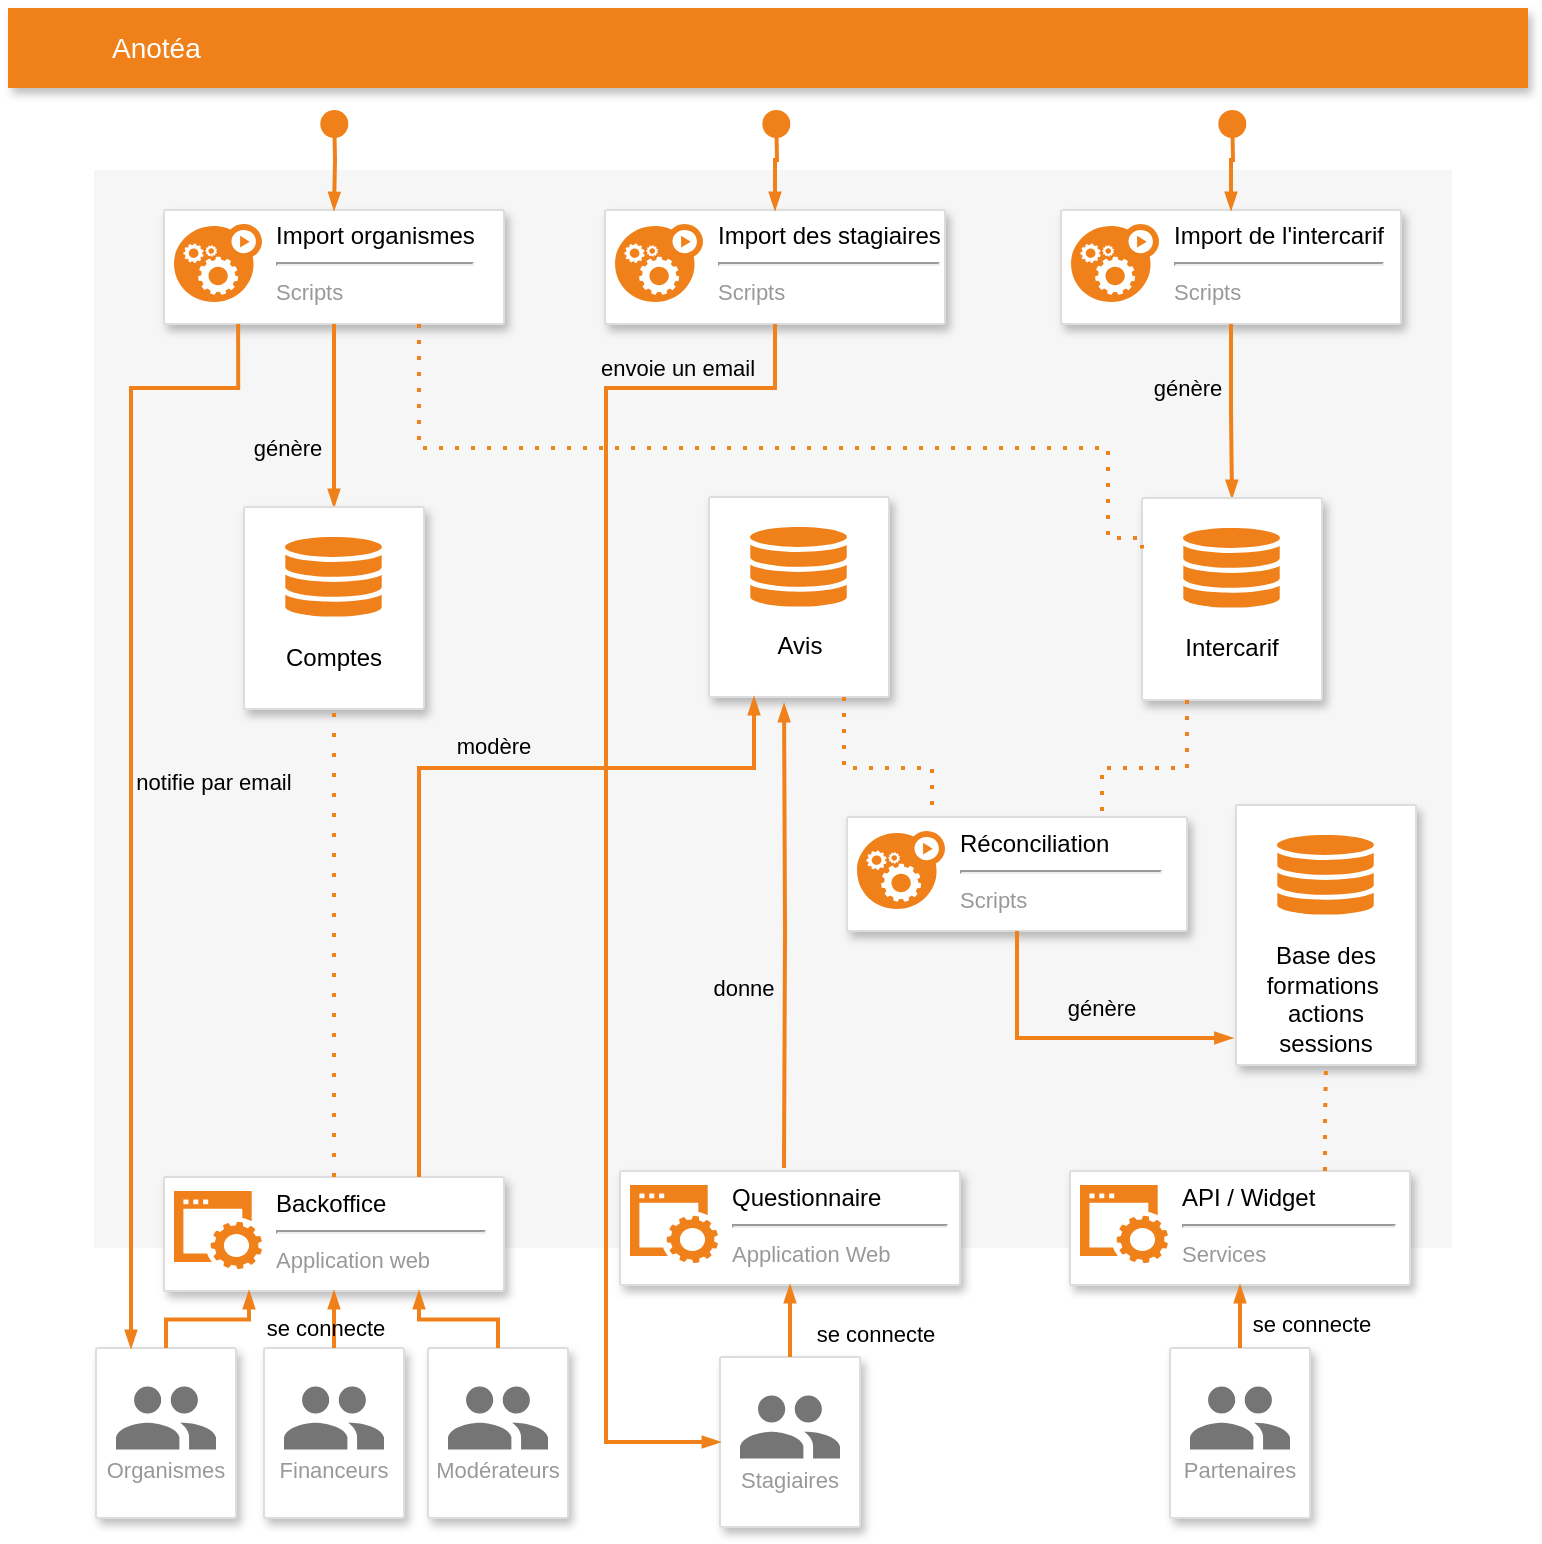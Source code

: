 <mxfile version="12.0.3" type="device" pages="1"><diagram id="f106602c-feb2-e66a-4537-3a34d633f6aa" name="Page-1"><mxGraphModel dx="1021" dy="624" grid="1" gridSize="10" guides="1" tooltips="1" connect="1" arrows="1" fold="1" page="1" pageScale="1" pageWidth="1169" pageHeight="827" background="#ffffff" math="0" shadow="0"><root><mxCell id="0"/><mxCell id="1" parent="0"/><mxCell id="14" value="" style="fillColor=#F6F6F6;strokeColor=none;shadow=0;gradientColor=none;fontSize=14;align=left;spacing=10;fontColor=#717171;9E9E9E;verticalAlign=top;spacingTop=-4;fontStyle=0;spacingLeft=40;html=1;" parent="1" vertex="1"><mxGeometry x="243" y="121" width="679" height="539" as="geometry"/></mxCell><mxCell id="818" value="Anotéa" style="fillColor=#F0801A;strokeColor=none;shadow=1;gradientColor=none;fontSize=14;align=left;spacingLeft=50;fontColor=#ffffff;html=1;" parent="1" vertex="1"><mxGeometry x="200" y="40" width="760" height="40" as="geometry"/></mxCell><mxCell id="slbEmEllGNm7vpvM2xZo-1019" value="" style="strokeColor=#dddddd;fillColor=#ffffff;shadow=1;strokeWidth=1;rounded=1;absoluteArcSize=1;arcSize=2;fontSize=11;fontColor=#9E9E9E;align=center;html=1;" parent="1" vertex="1"><mxGeometry x="726.5" y="141" width="170" height="57" as="geometry"/></mxCell><mxCell id="slbEmEllGNm7vpvM2xZo-1020" value="&lt;font color=&quot;#000000&quot;&gt;Import de l'intercarif&lt;/font&gt;&lt;br&gt;&lt;hr&gt;&lt;font style=&quot;font-size: 11px&quot;&gt;Scripts&lt;/font&gt;" style="dashed=0;connectable=0;html=1;fillColor=#F0801A;strokeColor=none;shape=mxgraph.gcp2.gear_load;part=1;labelPosition=right;verticalLabelPosition=middle;align=left;verticalAlign=top;spacingLeft=5;fontColor=#999999;fontSize=12;spacingTop=-8;" parent="slbEmEllGNm7vpvM2xZo-1019" vertex="1"><mxGeometry width="44" height="39" relative="1" as="geometry"><mxPoint x="5" y="7" as="offset"/></mxGeometry></mxCell><mxCell id="slbEmEllGNm7vpvM2xZo-1035" value="" style="strokeColor=#dddddd;fillColor=#ffffff;shadow=1;strokeWidth=1;rounded=1;absoluteArcSize=1;arcSize=2;fontSize=11;fontColor=#9E9E9E;align=center;html=1;" parent="1" vertex="1"><mxGeometry x="278" y="141" width="170" height="57" as="geometry"/></mxCell><mxCell id="slbEmEllGNm7vpvM2xZo-1036" value="&lt;font color=&quot;#000000&quot;&gt;Import organismes&lt;/font&gt;&lt;br&gt;&lt;hr&gt;&lt;font style=&quot;font-size: 11px&quot;&gt;Scripts&lt;/font&gt;" style="dashed=0;connectable=0;html=1;fillColor=#F0801A;strokeColor=none;shape=mxgraph.gcp2.gear_load;part=1;labelPosition=right;verticalLabelPosition=middle;align=left;verticalAlign=top;spacingLeft=5;fontColor=#999999;fontSize=12;spacingTop=-8;" parent="slbEmEllGNm7vpvM2xZo-1035" vertex="1"><mxGeometry width="44" height="39" relative="1" as="geometry"><mxPoint x="5" y="7" as="offset"/></mxGeometry></mxCell><mxCell id="slbEmEllGNm7vpvM2xZo-1040" style="edgeStyle=orthogonalEdgeStyle;rounded=0;elbow=vertical;html=1;labelBackgroundColor=none;startFill=1;startSize=4;endArrow=blockThin;endFill=1;endSize=4;jettySize=auto;orthogonalLoop=1;strokeColor=#F0801A;strokeWidth=2;fontSize=12;fontColor=#000000;align=left;dashed=0;entryX=0.5;entryY=0;entryDx=0;entryDy=0;" parent="1" source="slbEmEllGNm7vpvM2xZo-1019" target="slbEmEllGNm7vpvM2xZo-1075" edge="1"><mxGeometry relative="1" as="geometry"><mxPoint x="370" y="256" as="sourcePoint"/><mxPoint x="496" y="339.667" as="targetPoint"/></mxGeometry></mxCell><mxCell id="slbEmEllGNm7vpvM2xZo-1041" style="edgeStyle=orthogonalEdgeStyle;rounded=0;elbow=vertical;html=1;labelBackgroundColor=none;startFill=1;startSize=4;endArrow=blockThin;endFill=1;endSize=4;jettySize=auto;orthogonalLoop=1;strokeColor=#F0801A;strokeWidth=2;fontSize=12;fontColor=#000000;align=left;dashed=0;exitX=0.5;exitY=1;exitDx=0;exitDy=0;entryX=0.5;entryY=0;entryDx=0;entryDy=0;" parent="1" source="slbEmEllGNm7vpvM2xZo-1035" target="slbEmEllGNm7vpvM2xZo-1073" edge="1"><mxGeometry relative="1" as="geometry"><Array as="points"/><mxPoint x="380" y="266" as="sourcePoint"/><mxPoint x="492" y="264" as="targetPoint"/></mxGeometry></mxCell><mxCell id="slbEmEllGNm7vpvM2xZo-1048" value="" style="strokeColor=#dddddd;fillColor=#ffffff;shadow=1;strokeWidth=1;rounded=1;absoluteArcSize=1;arcSize=2;fontSize=11;fontColor=#9E9E9E;align=center;html=1;" parent="1" vertex="1"><mxGeometry x="498.5" y="141" width="170" height="57" as="geometry"/></mxCell><mxCell id="slbEmEllGNm7vpvM2xZo-1049" value="&lt;font color=&quot;#000000&quot;&gt;Import des stagiaires&lt;/font&gt;&lt;br&gt;&lt;hr&gt;&lt;font style=&quot;font-size: 11px&quot;&gt;Scripts&lt;/font&gt;" style="dashed=0;connectable=0;html=1;fillColor=#F0801A;strokeColor=none;shape=mxgraph.gcp2.gear_load;part=1;labelPosition=right;verticalLabelPosition=middle;align=left;verticalAlign=top;spacingLeft=5;fontColor=#999999;fontSize=12;spacingTop=-8;" parent="slbEmEllGNm7vpvM2xZo-1048" vertex="1"><mxGeometry width="44" height="39" relative="1" as="geometry"><mxPoint x="5" y="7" as="offset"/></mxGeometry></mxCell><mxCell id="slbEmEllGNm7vpvM2xZo-1050" value="" style="strokeColor=#dddddd;fillColor=#ffffff;shadow=1;strokeWidth=1;rounded=1;absoluteArcSize=1;arcSize=2;fontSize=11;fontColor=#9E9E9E;align=center;html=1;" parent="1" vertex="1"><mxGeometry x="619.5" y="444.5" width="170" height="57" as="geometry"/></mxCell><mxCell id="slbEmEllGNm7vpvM2xZo-1051" value="&lt;font color=&quot;#000000&quot;&gt;Réconciliation&amp;nbsp; &amp;nbsp; &amp;nbsp; &amp;nbsp;&amp;nbsp;&lt;/font&gt;&lt;br&gt;&lt;hr&gt;&lt;font style=&quot;font-size: 11px&quot;&gt;Scripts&lt;/font&gt;" style="dashed=0;connectable=0;html=1;fillColor=#F0801A;strokeColor=none;shape=mxgraph.gcp2.gear_load;part=1;labelPosition=right;verticalLabelPosition=middle;align=left;verticalAlign=top;spacingLeft=5;fontColor=#999999;fontSize=12;spacingTop=-8;" parent="slbEmEllGNm7vpvM2xZo-1050" vertex="1"><mxGeometry width="44" height="39" relative="1" as="geometry"><mxPoint x="5" y="7" as="offset"/></mxGeometry></mxCell><mxCell id="slbEmEllGNm7vpvM2xZo-1059" value="" style="strokeColor=#dddddd;fillColor=#ffffff;shadow=1;strokeWidth=1;rounded=1;absoluteArcSize=1;arcSize=2;fontSize=11;fontColor=#9E9E9E;align=center;html=1;" parent="1" vertex="1"><mxGeometry x="506" y="621.5" width="170" height="57" as="geometry"/></mxCell><mxCell id="slbEmEllGNm7vpvM2xZo-1060" value="&lt;font color=&quot;#000000&quot;&gt;Questionnaire&amp;nbsp; &amp;nbsp; &amp;nbsp; &amp;nbsp; &amp;nbsp;&amp;nbsp;&lt;/font&gt;&lt;br&gt;&lt;hr&gt;&lt;font style=&quot;font-size: 11px&quot;&gt;Application Web&lt;/font&gt;" style="dashed=0;connectable=0;html=1;fillColor=#F0801A;strokeColor=none;shape=mxgraph.gcp2.website;part=1;labelPosition=right;verticalLabelPosition=middle;align=left;verticalAlign=top;spacingLeft=5;fontColor=#999999;fontSize=12;spacingTop=-8;" parent="slbEmEllGNm7vpvM2xZo-1059" vertex="1"><mxGeometry width="44" height="39" relative="1" as="geometry"><mxPoint x="5" y="7" as="offset"/></mxGeometry></mxCell><mxCell id="slbEmEllGNm7vpvM2xZo-1067" value="Stagiaires&#10;" style="strokeColor=#dddddd;fillColor=#ffffff;shadow=1;strokeWidth=1;rounded=1;absoluteArcSize=1;arcSize=2;labelPosition=center;verticalLabelPosition=middle;align=center;verticalAlign=bottom;spacingLeft=0;fontColor=#999999;fontSize=11;whiteSpace=wrap;spacingBottom=2;" parent="1" vertex="1"><mxGeometry x="556" y="714.5" width="70" height="85" as="geometry"/></mxCell><mxCell id="slbEmEllGNm7vpvM2xZo-1068" value="" style="dashed=0;connectable=0;html=1;fillColor=#757575;strokeColor=none;shape=mxgraph.gcp2.users;part=1;" parent="slbEmEllGNm7vpvM2xZo-1067" vertex="1"><mxGeometry x="0.5" width="50" height="31.5" relative="1" as="geometry"><mxPoint x="-25" y="19.25" as="offset"/></mxGeometry></mxCell><mxCell id="slbEmEllGNm7vpvM2xZo-1073" value="Comptes&#10;" style="strokeColor=#dddddd;fillColor=#ffffff;shadow=1;strokeWidth=1;rounded=1;absoluteArcSize=1;arcSize=2;labelPosition=center;verticalLabelPosition=middle;align=center;verticalAlign=bottom;spacingLeft=0;fontColor=#000000;fontSize=12;whiteSpace=wrap;spacingBottom=2;" parent="1" vertex="1"><mxGeometry x="318" y="289.5" width="90" height="101" as="geometry"/></mxCell><mxCell id="slbEmEllGNm7vpvM2xZo-1074" value="" style="dashed=0;connectable=0;html=1;fillColor=#F0801A;strokeColor=none;shape=mxgraph.gcp2.cloud_monitoring;part=1;" parent="slbEmEllGNm7vpvM2xZo-1073" vertex="1"><mxGeometry x="0.5" width="50" height="40" relative="1" as="geometry"><mxPoint x="-25" y="15" as="offset"/></mxGeometry></mxCell><mxCell id="slbEmEllGNm7vpvM2xZo-1075" value="Intercarif&#10;" style="strokeColor=#dddddd;fillColor=#ffffff;shadow=1;strokeWidth=1;rounded=1;absoluteArcSize=1;arcSize=2;labelPosition=center;verticalLabelPosition=middle;align=center;verticalAlign=bottom;spacingLeft=0;fontColor=#000000;fontSize=12;whiteSpace=wrap;spacingBottom=2;" parent="1" vertex="1"><mxGeometry x="767" y="285" width="90" height="101" as="geometry"/></mxCell><mxCell id="slbEmEllGNm7vpvM2xZo-1076" value="" style="dashed=0;connectable=0;html=1;fillColor=#F0801A;strokeColor=none;shape=mxgraph.gcp2.cloud_monitoring;part=1;" parent="slbEmEllGNm7vpvM2xZo-1075" vertex="1"><mxGeometry x="0.5" width="50" height="40" relative="1" as="geometry"><mxPoint x="-25" y="15" as="offset"/></mxGeometry></mxCell><mxCell id="slbEmEllGNm7vpvM2xZo-1077" value="Avis&#10;" style="strokeColor=#dddddd;fillColor=#ffffff;shadow=1;strokeWidth=1;rounded=1;absoluteArcSize=1;arcSize=2;labelPosition=center;verticalLabelPosition=middle;align=center;verticalAlign=bottom;spacingLeft=0;fontColor=#000000;fontSize=12;whiteSpace=wrap;spacingBottom=2;" parent="1" vertex="1"><mxGeometry x="550.5" y="284.5" width="90" height="100" as="geometry"/></mxCell><mxCell id="slbEmEllGNm7vpvM2xZo-1078" value="" style="dashed=0;connectable=0;html=1;fillColor=#F0801A;strokeColor=none;shape=mxgraph.gcp2.cloud_monitoring;part=1;" parent="slbEmEllGNm7vpvM2xZo-1077" vertex="1"><mxGeometry x="0.5" width="50" height="40" relative="1" as="geometry"><mxPoint x="-25" y="15" as="offset"/></mxGeometry></mxCell><mxCell id="slbEmEllGNm7vpvM2xZo-1079" value="" style="strokeColor=#dddddd;fillColor=#ffffff;shadow=1;strokeWidth=1;rounded=1;absoluteArcSize=1;arcSize=2;fontSize=11;fontColor=#9E9E9E;align=center;html=1;" parent="1" vertex="1"><mxGeometry x="731" y="621.5" width="170" height="57" as="geometry"/></mxCell><mxCell id="slbEmEllGNm7vpvM2xZo-1080" value="&lt;font color=&quot;#000000&quot;&gt;API / Widget&amp;nbsp; &amp;nbsp; &amp;nbsp; &amp;nbsp; &amp;nbsp; &amp;nbsp;&amp;nbsp;&lt;/font&gt;&lt;br&gt;&lt;hr&gt;&lt;font style=&quot;font-size: 11px&quot;&gt;Services&lt;/font&gt;" style="dashed=0;connectable=0;html=1;fillColor=#F0801A;strokeColor=none;shape=mxgraph.gcp2.website;part=1;labelPosition=right;verticalLabelPosition=middle;align=left;verticalAlign=top;spacingLeft=5;fontColor=#999999;fontSize=12;spacingTop=-8;" parent="slbEmEllGNm7vpvM2xZo-1079" vertex="1"><mxGeometry width="44" height="39" relative="1" as="geometry"><mxPoint x="5" y="7" as="offset"/></mxGeometry></mxCell><mxCell id="slbEmEllGNm7vpvM2xZo-1081" value="" style="strokeColor=#dddddd;fillColor=#ffffff;shadow=1;strokeWidth=1;rounded=1;absoluteArcSize=1;arcSize=2;fontSize=11;fontColor=#9E9E9E;align=center;html=1;" parent="1" vertex="1"><mxGeometry x="278" y="624.5" width="170" height="57" as="geometry"/></mxCell><mxCell id="slbEmEllGNm7vpvM2xZo-1082" value="&lt;font color=&quot;#000000&quot;&gt;Backoffice&amp;nbsp; &amp;nbsp; &amp;nbsp; &amp;nbsp; &amp;nbsp; &amp;nbsp; &amp;nbsp; &amp;nbsp;&lt;/font&gt;&lt;br&gt;&lt;hr&gt;&lt;span style=&quot;font-size: 11px&quot;&gt;Application web&lt;/span&gt;" style="dashed=0;connectable=0;html=1;fillColor=#F0801A;strokeColor=none;shape=mxgraph.gcp2.website;part=1;labelPosition=right;verticalLabelPosition=middle;align=left;verticalAlign=top;spacingLeft=5;fontColor=#999999;fontSize=12;spacingTop=-8;" parent="slbEmEllGNm7vpvM2xZo-1081" vertex="1"><mxGeometry width="44" height="39" relative="1" as="geometry"><mxPoint x="5" y="7" as="offset"/></mxGeometry></mxCell><mxCell id="slbEmEllGNm7vpvM2xZo-1089" value="Base des formations  actions sessions" style="strokeColor=#dddddd;fillColor=#ffffff;shadow=1;strokeWidth=1;rounded=1;absoluteArcSize=1;arcSize=2;labelPosition=center;verticalLabelPosition=middle;align=center;verticalAlign=bottom;spacingLeft=0;fontColor=#000000;fontSize=12;whiteSpace=wrap;spacingBottom=2;" parent="1" vertex="1"><mxGeometry x="814" y="438.5" width="90" height="130" as="geometry"/></mxCell><mxCell id="slbEmEllGNm7vpvM2xZo-1090" value="" style="dashed=0;connectable=0;html=1;fillColor=#F0801A;strokeColor=none;shape=mxgraph.gcp2.cloud_monitoring;part=1;" parent="slbEmEllGNm7vpvM2xZo-1089" vertex="1"><mxGeometry x="0.5" width="50" height="40" relative="1" as="geometry"><mxPoint x="-25" y="15" as="offset"/></mxGeometry></mxCell><mxCell id="slbEmEllGNm7vpvM2xZo-1105" value="" style="edgeStyle=orthogonalEdgeStyle;fontSize=12;html=1;endArrow=blockThin;endFill=1;rounded=0;strokeWidth=2;endSize=4;startSize=4;dashed=0;strokeColor=#F0801A;startArrow=circle;startFill=1;entryX=0.5;entryY=0;entryDx=0;entryDy=0;" parent="1" target="slbEmEllGNm7vpvM2xZo-1019" edge="1"><mxGeometry width="100" relative="1" as="geometry"><mxPoint x="812" y="90" as="sourcePoint"/><mxPoint x="220" y="219.5" as="targetPoint"/></mxGeometry></mxCell><mxCell id="slbEmEllGNm7vpvM2xZo-1106" value="" style="edgeStyle=orthogonalEdgeStyle;fontSize=12;html=1;endArrow=blockThin;endFill=1;rounded=0;strokeWidth=2;endSize=4;startSize=4;dashed=0;strokeColor=#F0801A;startArrow=circle;startFill=1;entryX=0.5;entryY=0;entryDx=0;entryDy=0;" parent="1" target="slbEmEllGNm7vpvM2xZo-1035" edge="1"><mxGeometry width="100" relative="1" as="geometry"><mxPoint x="363" y="90" as="sourcePoint"/><mxPoint x="238.667" y="260" as="targetPoint"/></mxGeometry></mxCell><mxCell id="slbEmEllGNm7vpvM2xZo-1107" value="" style="edgeStyle=orthogonalEdgeStyle;fontSize=12;html=1;endArrow=none;endFill=0;rounded=0;strokeWidth=2;endSize=4;startSize=4;dashed=1;dashPattern=1 4;strokeColor=#F0801A;entryX=0.5;entryY=1;entryDx=0;entryDy=0;exitX=0.5;exitY=0;exitDx=0;exitDy=0;startArrow=none;startFill=0;" parent="1" source="slbEmEllGNm7vpvM2xZo-1081" target="slbEmEllGNm7vpvM2xZo-1073" edge="1"><mxGeometry width="100" relative="1" as="geometry"><mxPoint x="554" y="635" as="sourcePoint"/><mxPoint x="495.333" y="519" as="targetPoint"/></mxGeometry></mxCell><mxCell id="slbEmEllGNm7vpvM2xZo-1109" value="" style="edgeStyle=orthogonalEdgeStyle;fontSize=12;html=1;endArrow=blockThin;endFill=1;rounded=0;strokeWidth=2;endSize=4;startSize=4;dashed=0;strokeColor=#F0801A;startArrow=circle;startFill=1;entryX=0.5;entryY=0;entryDx=0;entryDy=0;fillColor=#f8cecc;" parent="1" target="slbEmEllGNm7vpvM2xZo-1048" edge="1"><mxGeometry width="100" relative="1" as="geometry"><mxPoint x="584" y="90" as="sourcePoint"/><mxPoint x="1108.667" y="278" as="targetPoint"/></mxGeometry></mxCell><mxCell id="slbEmEllGNm7vpvM2xZo-1110" value="Partenaires&#10;" style="strokeColor=#dddddd;fillColor=#ffffff;shadow=1;strokeWidth=1;rounded=1;absoluteArcSize=1;arcSize=2;labelPosition=center;verticalLabelPosition=middle;align=center;verticalAlign=bottom;spacingLeft=0;fontColor=#999999;fontSize=11;whiteSpace=wrap;spacingBottom=2;" parent="1" vertex="1"><mxGeometry x="781" y="710" width="70" height="85" as="geometry"/></mxCell><mxCell id="slbEmEllGNm7vpvM2xZo-1111" value="" style="dashed=0;connectable=0;html=1;fillColor=#757575;strokeColor=none;shape=mxgraph.gcp2.users;part=1;" parent="slbEmEllGNm7vpvM2xZo-1110" vertex="1"><mxGeometry x="0.5" width="50" height="31.5" relative="1" as="geometry"><mxPoint x="-25" y="19.25" as="offset"/></mxGeometry></mxCell><mxCell id="slbEmEllGNm7vpvM2xZo-1112" value="Financeurs&#10;" style="strokeColor=#dddddd;fillColor=#ffffff;shadow=1;strokeWidth=1;rounded=1;absoluteArcSize=1;arcSize=2;labelPosition=center;verticalLabelPosition=middle;align=center;verticalAlign=bottom;spacingLeft=0;fontColor=#999999;fontSize=11;whiteSpace=wrap;spacingBottom=2;" parent="1" vertex="1"><mxGeometry x="328" y="710" width="70" height="85" as="geometry"/></mxCell><mxCell id="slbEmEllGNm7vpvM2xZo-1113" value="" style="dashed=0;connectable=0;html=1;fillColor=#757575;strokeColor=none;shape=mxgraph.gcp2.users;part=1;" parent="slbEmEllGNm7vpvM2xZo-1112" vertex="1"><mxGeometry x="0.5" width="50" height="31.5" relative="1" as="geometry"><mxPoint x="-25" y="19.25" as="offset"/></mxGeometry></mxCell><mxCell id="slbEmEllGNm7vpvM2xZo-1129" value="" style="edgeStyle=orthogonalEdgeStyle;fontSize=12;html=1;endArrow=none;endFill=0;rounded=0;strokeWidth=2;endSize=4;startSize=4;dashed=1;dashPattern=1 3;strokeColor=#F0801A;exitX=0.75;exitY=1;exitDx=0;exitDy=0;entryX=0.25;entryY=0;entryDx=0;entryDy=0;startArrow=none;startFill=0;" parent="1" source="slbEmEllGNm7vpvM2xZo-1077" target="slbEmEllGNm7vpvM2xZo-1050" edge="1"><mxGeometry width="100" relative="1" as="geometry"><mxPoint x="130" y="310" as="sourcePoint"/><mxPoint x="230" y="310" as="targetPoint"/><Array as="points"><mxPoint x="618" y="420"/><mxPoint x="662" y="420"/></Array></mxGeometry></mxCell><mxCell id="slbEmEllGNm7vpvM2xZo-1131" value="" style="edgeStyle=orthogonalEdgeStyle;fontSize=12;html=1;endArrow=none;endFill=0;rounded=0;strokeWidth=2;endSize=4;startSize=4;dashed=1;dashPattern=1 3;strokeColor=#F0801A;exitX=0.25;exitY=1;exitDx=0;exitDy=0;entryX=0.75;entryY=0;entryDx=0;entryDy=0;startArrow=none;startFill=0;" parent="1" source="slbEmEllGNm7vpvM2xZo-1075" target="slbEmEllGNm7vpvM2xZo-1050" edge="1"><mxGeometry width="100" relative="1" as="geometry"><mxPoint x="650.333" y="365.667" as="sourcePoint"/><mxPoint x="690.333" y="429.667" as="targetPoint"/><Array as="points"><mxPoint x="789" y="420"/><mxPoint x="747" y="420"/></Array></mxGeometry></mxCell><mxCell id="slbEmEllGNm7vpvM2xZo-1133" value="" style="edgeStyle=orthogonalEdgeStyle;fontSize=12;html=1;endArrow=blockThin;endFill=1;rounded=0;strokeWidth=2;endSize=4;startSize=4;dashed=0;strokeColor=#F0801A;exitX=0.5;exitY=1;exitDx=0;exitDy=0;entryX=0;entryY=0.5;entryDx=0;entryDy=0;fillColor=#f8cecc;" parent="1" source="slbEmEllGNm7vpvM2xZo-1048" target="slbEmEllGNm7vpvM2xZo-1067" edge="1"><mxGeometry width="100" relative="1" as="geometry"><mxPoint x="80" y="830" as="sourcePoint"/><mxPoint x="490" y="700" as="targetPoint"/><Array as="points"><mxPoint x="584" y="230"/><mxPoint x="499" y="230"/><mxPoint x="499" y="757"/></Array></mxGeometry></mxCell><mxCell id="slbEmEllGNm7vpvM2xZo-1134" value="" style="edgeStyle=orthogonalEdgeStyle;fontSize=12;html=1;endArrow=blockThin;endFill=1;rounded=0;strokeWidth=2;endSize=4;startSize=4;dashed=0;strokeColor=#F0801A;entryX=0.5;entryY=1;entryDx=0;entryDy=0;exitX=0.5;exitY=0;exitDx=0;exitDy=0;fillColor=#f8cecc;" parent="1" source="slbEmEllGNm7vpvM2xZo-1067" target="slbEmEllGNm7vpvM2xZo-1059" edge="1"><mxGeometry width="100" relative="1" as="geometry"><mxPoint x="80" y="820" as="sourcePoint"/><mxPoint x="180" y="820" as="targetPoint"/></mxGeometry></mxCell><mxCell id="slbEmEllGNm7vpvM2xZo-1136" value="" style="edgeStyle=orthogonalEdgeStyle;fontSize=12;html=1;endArrow=blockThin;endFill=1;rounded=0;strokeWidth=2;endSize=4;startSize=4;dashed=0;strokeColor=#F0801A;exitX=0.5;exitY=1;exitDx=0;exitDy=0;entryX=-0.019;entryY=0.896;entryDx=0;entryDy=0;entryPerimeter=0;" parent="1" source="slbEmEllGNm7vpvM2xZo-1050" target="slbEmEllGNm7vpvM2xZo-1089" edge="1"><mxGeometry width="100" relative="1" as="geometry"><mxPoint x="80" y="820" as="sourcePoint"/><mxPoint x="180" y="820" as="targetPoint"/></mxGeometry></mxCell><mxCell id="slbEmEllGNm7vpvM2xZo-1137" value="" style="edgeStyle=orthogonalEdgeStyle;fontSize=12;html=1;endArrow=none;endFill=0;rounded=0;strokeWidth=2;endSize=4;startSize=4;dashed=1;dashPattern=1 3;strokeColor=#F0801A;entryX=0.5;entryY=1;entryDx=0;entryDy=0;startArrow=none;startFill=0;exitX=0.75;exitY=0;exitDx=0;exitDy=0;" parent="1" source="slbEmEllGNm7vpvM2xZo-1079" target="slbEmEllGNm7vpvM2xZo-1089" edge="1"><mxGeometry width="100" relative="1" as="geometry"><mxPoint x="840" y="620" as="sourcePoint"/><mxPoint x="180" y="820" as="targetPoint"/></mxGeometry></mxCell><mxCell id="slbEmEllGNm7vpvM2xZo-1143" value="" style="edgeStyle=orthogonalEdgeStyle;fontSize=12;html=1;endArrow=blockThin;endFill=1;rounded=0;strokeWidth=2;endSize=4;startSize=4;dashed=0;strokeColor=#F0801A;entryX=0.417;entryY=1.035;entryDx=0;entryDy=0;entryPerimeter=0;fillColor=#f8cecc;" parent="1" target="slbEmEllGNm7vpvM2xZo-1077" edge="1"><mxGeometry width="100" relative="1" as="geometry"><mxPoint x="588" y="620" as="sourcePoint"/><mxPoint x="160" y="640" as="targetPoint"/></mxGeometry></mxCell><mxCell id="cTMBaItiV1I_YH9GrKDY-819" value="" style="edgeStyle=orthogonalEdgeStyle;fontSize=12;html=1;endArrow=blockThin;endFill=1;rounded=0;strokeWidth=2;endSize=4;startSize=4;dashed=0;strokeColor=#F0801A;entryX=0.5;entryY=1;entryDx=0;entryDy=0;exitX=0.5;exitY=0;exitDx=0;exitDy=0;" parent="1" source="slbEmEllGNm7vpvM2xZo-1112" target="slbEmEllGNm7vpvM2xZo-1081" edge="1"><mxGeometry width="100" relative="1" as="geometry"><mxPoint x="110" y="820" as="sourcePoint"/><mxPoint x="210" y="820" as="targetPoint"/></mxGeometry></mxCell><mxCell id="cTMBaItiV1I_YH9GrKDY-820" value="" style="edgeStyle=orthogonalEdgeStyle;fontSize=12;html=1;endArrow=blockThin;endFill=1;rounded=0;strokeWidth=2;endSize=4;startSize=4;dashed=0;strokeColor=#F0801A;entryX=0.5;entryY=1;entryDx=0;entryDy=0;exitX=0.5;exitY=0;exitDx=0;exitDy=0;" parent="1" source="slbEmEllGNm7vpvM2xZo-1110" target="slbEmEllGNm7vpvM2xZo-1079" edge="1"><mxGeometry width="100" relative="1" as="geometry"><mxPoint x="110" y="820" as="sourcePoint"/><mxPoint x="210" y="820" as="targetPoint"/></mxGeometry></mxCell><mxCell id="cTMBaItiV1I_YH9GrKDY-821" value="" style="edgeStyle=orthogonalEdgeStyle;fontSize=12;html=1;endArrow=none;endFill=0;rounded=0;strokeWidth=2;endSize=4;startSize=4;dashed=1;dashPattern=1 3;strokeColor=#F0801A;exitX=0.75;exitY=1;exitDx=0;exitDy=0;entryX=0;entryY=0.25;entryDx=0;entryDy=0;startArrow=none;startFill=0;" parent="1" source="slbEmEllGNm7vpvM2xZo-1035" target="slbEmEllGNm7vpvM2xZo-1075" edge="1"><mxGeometry width="100" relative="1" as="geometry"><mxPoint x="110" y="820" as="sourcePoint"/><mxPoint x="210" y="820" as="targetPoint"/><Array as="points"><mxPoint x="406" y="260"/><mxPoint x="750" y="260"/><mxPoint x="750" y="305"/></Array></mxGeometry></mxCell><mxCell id="cTMBaItiV1I_YH9GrKDY-822" value="Modérateurs&#10;" style="strokeColor=#dddddd;fillColor=#ffffff;shadow=1;strokeWidth=1;rounded=1;absoluteArcSize=1;arcSize=2;labelPosition=center;verticalLabelPosition=middle;align=center;verticalAlign=bottom;spacingLeft=0;fontColor=#999999;fontSize=11;whiteSpace=wrap;spacingBottom=2;" parent="1" vertex="1"><mxGeometry x="410" y="710" width="70" height="85" as="geometry"/></mxCell><mxCell id="cTMBaItiV1I_YH9GrKDY-823" value="" style="dashed=0;connectable=0;html=1;fillColor=#757575;strokeColor=none;shape=mxgraph.gcp2.users;part=1;" parent="cTMBaItiV1I_YH9GrKDY-822" vertex="1"><mxGeometry x="0.5" width="50" height="31.5" relative="1" as="geometry"><mxPoint x="-25" y="19.25" as="offset"/></mxGeometry></mxCell><mxCell id="cTMBaItiV1I_YH9GrKDY-824" value="Organismes&#10;" style="strokeColor=#dddddd;fillColor=#ffffff;shadow=1;strokeWidth=1;rounded=1;absoluteArcSize=1;arcSize=2;labelPosition=center;verticalLabelPosition=middle;align=center;verticalAlign=bottom;spacingLeft=0;fontColor=#999999;fontSize=11;whiteSpace=wrap;spacingBottom=2;" parent="1" vertex="1"><mxGeometry x="244" y="710" width="70" height="85" as="geometry"/></mxCell><mxCell id="cTMBaItiV1I_YH9GrKDY-825" value="" style="dashed=0;connectable=0;html=1;fillColor=#757575;strokeColor=none;shape=mxgraph.gcp2.users;part=1;" parent="cTMBaItiV1I_YH9GrKDY-824" vertex="1"><mxGeometry x="0.5" width="50" height="31.5" relative="1" as="geometry"><mxPoint x="-25" y="19.25" as="offset"/></mxGeometry></mxCell><mxCell id="cTMBaItiV1I_YH9GrKDY-827" value="" style="edgeStyle=orthogonalEdgeStyle;fontSize=12;html=1;endArrow=blockThin;endFill=1;rounded=0;strokeWidth=2;endSize=4;startSize=4;dashed=0;strokeColor=#F0801A;entryX=0.25;entryY=1;entryDx=0;entryDy=0;" parent="1" source="cTMBaItiV1I_YH9GrKDY-824" target="slbEmEllGNm7vpvM2xZo-1081" edge="1"><mxGeometry width="100" relative="1" as="geometry"><mxPoint x="210" y="820" as="sourcePoint"/><mxPoint x="310" y="820" as="targetPoint"/></mxGeometry></mxCell><mxCell id="cTMBaItiV1I_YH9GrKDY-828" value="" style="edgeStyle=orthogonalEdgeStyle;fontSize=12;html=1;endArrow=blockThin;endFill=1;rounded=0;strokeWidth=2;endSize=4;startSize=4;dashed=0;strokeColor=#F0801A;entryX=0.75;entryY=1;entryDx=0;entryDy=0;exitX=0.5;exitY=0;exitDx=0;exitDy=0;" parent="1" source="cTMBaItiV1I_YH9GrKDY-822" target="slbEmEllGNm7vpvM2xZo-1081" edge="1"><mxGeometry width="100" relative="1" as="geometry"><mxPoint x="210" y="820" as="sourcePoint"/><mxPoint x="310" y="820" as="targetPoint"/></mxGeometry></mxCell><mxCell id="cTMBaItiV1I_YH9GrKDY-834" value="" style="edgeStyle=orthogonalEdgeStyle;fontSize=12;html=1;endArrow=blockThin;endFill=1;rounded=0;strokeWidth=2;endSize=4;startSize=4;dashed=0;strokeColor=#F0801A;exitX=0.218;exitY=1;exitDx=0;exitDy=0;exitPerimeter=0;entryX=0.25;entryY=0;entryDx=0;entryDy=0;" parent="1" source="slbEmEllGNm7vpvM2xZo-1035" target="cTMBaItiV1I_YH9GrKDY-824" edge="1"><mxGeometry width="100" relative="1" as="geometry"><mxPoint x="110" y="820" as="sourcePoint"/><mxPoint x="210" y="820" as="targetPoint"/><Array as="points"><mxPoint x="315" y="230"/><mxPoint x="261" y="230"/></Array></mxGeometry></mxCell><mxCell id="cTMBaItiV1I_YH9GrKDY-837" value="génère&lt;br&gt;" style="text;html=1;strokeColor=none;fillColor=none;align=center;verticalAlign=middle;whiteSpace=wrap;rounded=0;fontSize=11;" parent="1" vertex="1"><mxGeometry x="320" y="250" width="40" height="20" as="geometry"/></mxCell><mxCell id="cTMBaItiV1I_YH9GrKDY-838" value="génère&lt;br&gt;" style="text;html=1;strokeColor=none;fillColor=none;align=center;verticalAlign=middle;whiteSpace=wrap;rounded=0;fontSize=11;" parent="1" vertex="1"><mxGeometry x="770" y="220" width="40" height="20" as="geometry"/></mxCell><mxCell id="cTMBaItiV1I_YH9GrKDY-840" value="génère&lt;br&gt;" style="text;html=1;strokeColor=none;fillColor=none;align=center;verticalAlign=middle;whiteSpace=wrap;rounded=0;fontSize=11;" parent="1" vertex="1"><mxGeometry x="727" y="530" width="40" height="20" as="geometry"/></mxCell><mxCell id="cTMBaItiV1I_YH9GrKDY-841" value="envoie un email&lt;br&gt;" style="text;html=1;strokeColor=none;fillColor=none;align=center;verticalAlign=middle;whiteSpace=wrap;rounded=0;fontSize=11;" parent="1" vertex="1"><mxGeometry x="490" y="210" width="90" height="20" as="geometry"/></mxCell><mxCell id="cTMBaItiV1I_YH9GrKDY-842" value="notifie par email&lt;br&gt;" style="text;html=1;strokeColor=none;fillColor=none;align=center;verticalAlign=middle;whiteSpace=wrap;rounded=0;fontSize=11;" parent="1" vertex="1"><mxGeometry x="258" y="416.5" width="90" height="20" as="geometry"/></mxCell><mxCell id="cTMBaItiV1I_YH9GrKDY-843" value="donne&lt;br&gt;" style="text;html=1;strokeColor=none;fillColor=none;align=center;verticalAlign=middle;whiteSpace=wrap;rounded=0;fontSize=11;" parent="1" vertex="1"><mxGeometry x="523" y="520" width="90" height="20" as="geometry"/></mxCell><mxCell id="cTMBaItiV1I_YH9GrKDY-846" value="" style="edgeStyle=orthogonalEdgeStyle;fontSize=12;html=1;endArrow=blockThin;endFill=1;rounded=0;strokeWidth=2;endSize=4;startSize=4;dashed=0;strokeColor=#F0801A;dashPattern=1 4;entryX=0.25;entryY=1;entryDx=0;entryDy=0;exitX=0.75;exitY=0;exitDx=0;exitDy=0;" parent="1" source="slbEmEllGNm7vpvM2xZo-1081" target="slbEmEllGNm7vpvM2xZo-1077" edge="1"><mxGeometry width="100" relative="1" as="geometry"><mxPoint x="200" y="820" as="sourcePoint"/><mxPoint x="300" y="820" as="targetPoint"/><Array as="points"><mxPoint x="405" y="420"/><mxPoint x="573" y="420"/></Array></mxGeometry></mxCell><mxCell id="cTMBaItiV1I_YH9GrKDY-847" value="modère&lt;br&gt;" style="text;html=1;strokeColor=none;fillColor=none;align=center;verticalAlign=middle;whiteSpace=wrap;rounded=0;fontSize=11;" parent="1" vertex="1"><mxGeometry x="398" y="398.5" width="90" height="20" as="geometry"/></mxCell><mxCell id="PJ0d5jN_xKolAJmN9Jix-818" value="se connecte" style="text;html=1;strokeColor=none;fillColor=none;align=center;verticalAlign=middle;whiteSpace=wrap;rounded=0;fontSize=11;" vertex="1" parent="1"><mxGeometry x="314" y="690" width="90" height="20" as="geometry"/></mxCell><mxCell id="PJ0d5jN_xKolAJmN9Jix-819" value="se connecte" style="text;html=1;strokeColor=none;fillColor=none;align=center;verticalAlign=middle;whiteSpace=wrap;rounded=0;fontSize=11;" vertex="1" parent="1"><mxGeometry x="807" y="688" width="90" height="20" as="geometry"/></mxCell><mxCell id="PJ0d5jN_xKolAJmN9Jix-821" value="se connecte" style="text;html=1;strokeColor=none;fillColor=none;align=center;verticalAlign=middle;whiteSpace=wrap;rounded=0;fontSize=11;" vertex="1" parent="1"><mxGeometry x="588.5" y="692.5" width="90" height="20" as="geometry"/></mxCell></root></mxGraphModel></diagram></mxfile>